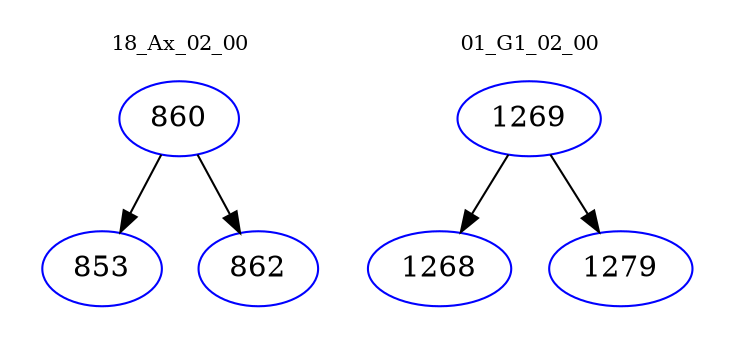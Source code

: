 digraph{
subgraph cluster_0 {
color = white
label = "18_Ax_02_00";
fontsize=10;
T0_860 [label="860", color="blue"]
T0_860 -> T0_853 [color="black"]
T0_853 [label="853", color="blue"]
T0_860 -> T0_862 [color="black"]
T0_862 [label="862", color="blue"]
}
subgraph cluster_1 {
color = white
label = "01_G1_02_00";
fontsize=10;
T1_1269 [label="1269", color="blue"]
T1_1269 -> T1_1268 [color="black"]
T1_1268 [label="1268", color="blue"]
T1_1269 -> T1_1279 [color="black"]
T1_1279 [label="1279", color="blue"]
}
}
